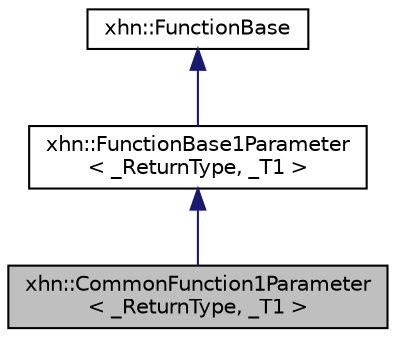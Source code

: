 digraph "xhn::CommonFunction1Parameter&lt; _ReturnType, _T1 &gt;"
{
  edge [fontname="Helvetica",fontsize="10",labelfontname="Helvetica",labelfontsize="10"];
  node [fontname="Helvetica",fontsize="10",shape=record];
  Node1 [label="xhn::CommonFunction1Parameter\l\< _ReturnType, _T1 \>",height=0.2,width=0.4,color="black", fillcolor="grey75", style="filled", fontcolor="black"];
  Node2 -> Node1 [dir="back",color="midnightblue",fontsize="10",style="solid",fontname="Helvetica"];
  Node2 [label="xhn::FunctionBase1Parameter\l\< _ReturnType, _T1 \>",height=0.2,width=0.4,color="black", fillcolor="white", style="filled",URL="$classxhn_1_1_function_base1_parameter.html",tooltip="一个参数 "];
  Node3 -> Node2 [dir="back",color="midnightblue",fontsize="10",style="solid",fontname="Helvetica"];
  Node3 [label="xhn::FunctionBase",height=0.2,width=0.4,color="black", fillcolor="white", style="filled",URL="$classxhn_1_1_function_base.html"];
}
